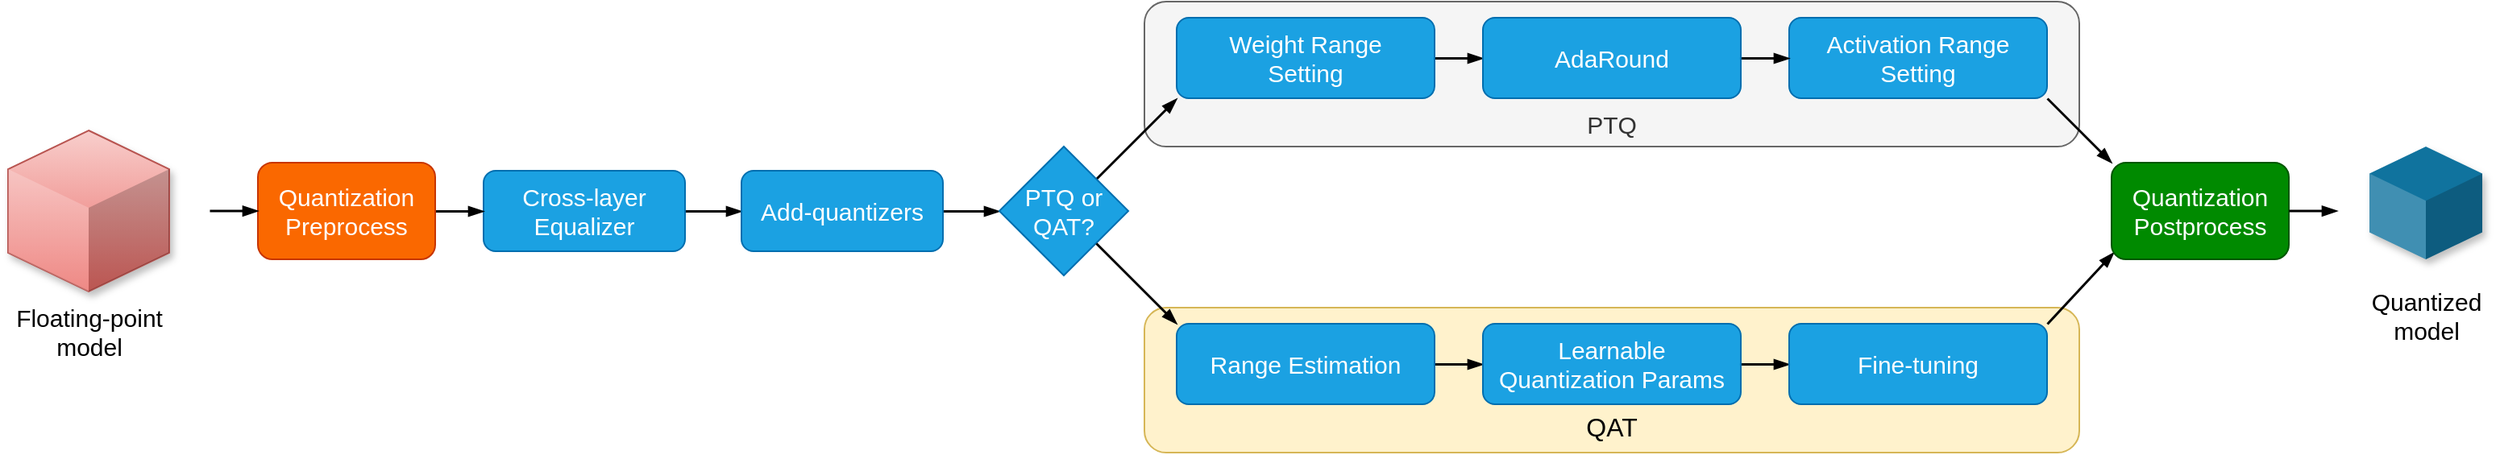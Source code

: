 <mxfile version="24.7.16">
  <diagram name="Page-1" id="y8P5gI3v2mSomhjNhB57">
    <mxGraphModel dx="1671" dy="932" grid="1" gridSize="10" guides="1" tooltips="1" connect="1" arrows="1" fold="1" page="1" pageScale="1" pageWidth="850" pageHeight="1100" math="0" shadow="0">
      <root>
        <mxCell id="0" />
        <mxCell id="1" parent="0" />
        <mxCell id="S3o2DAtOge9YMbi5FA7h-3" value="&lt;div&gt;&lt;br&gt;&lt;/div&gt;&lt;div&gt;&lt;br&gt;&lt;/div&gt;&lt;div&gt;&lt;br&gt;&lt;/div&gt;&lt;div&gt;&lt;br&gt;&lt;/div&gt;&lt;div&gt;&lt;font style=&quot;font-size: 16px;&quot;&gt;QAT&lt;/font&gt;&lt;/div&gt;" style="rounded=1;whiteSpace=wrap;html=1;fillColor=#fff2cc;strokeColor=#d6b656;" vertex="1" parent="1">
          <mxGeometry x="800" y="340" width="580" height="90" as="geometry" />
        </mxCell>
        <mxCell id="S3o2DAtOge9YMbi5FA7h-2" value="&lt;div style=&quot;font-size: 13px;&quot;&gt;&lt;br&gt;&lt;/div&gt;&lt;div style=&quot;font-size: 13px;&quot;&gt;&lt;br&gt;&lt;/div&gt;&lt;div style=&quot;font-size: 13px;&quot;&gt;&lt;br&gt;&lt;/div&gt;&lt;div style=&quot;font-size: 13px;&quot;&gt;&lt;br&gt;&lt;/div&gt;&lt;div style=&quot;&quot;&gt;&lt;font style=&quot;font-size: 15px;&quot;&gt;PTQ&lt;/font&gt;&lt;/div&gt;" style="rounded=1;whiteSpace=wrap;html=1;fillColor=#f5f5f5;fontColor=#333333;strokeColor=#666666;" vertex="1" parent="1">
          <mxGeometry x="800" y="150" width="580" height="90" as="geometry" />
        </mxCell>
        <mxCell id="9OJRtCLrV4LS-GLWhel6-1" value="" style="verticalLabelPosition=bottom;verticalAlign=top;html=1;shape=mxgraph.infographic.shadedCube;isoAngle=15;fillColor=#f8cecc;strokeColor=#b85450;gradientColor=#ea6b66;shadow=1;" parent="1" vertex="1">
          <mxGeometry x="95" y="230" width="100" height="100" as="geometry" />
        </mxCell>
        <mxCell id="9OJRtCLrV4LS-GLWhel6-2" value="&lt;font style=&quot;font-size: 15px;&quot;&gt;Floating-point&lt;br&gt;model&lt;/font&gt;" style="text;html=1;align=center;verticalAlign=middle;resizable=0;points=[];autosize=1;strokeColor=none;fillColor=none;" parent="1" vertex="1">
          <mxGeometry x="90" y="330" width="110" height="50" as="geometry" />
        </mxCell>
        <mxCell id="9OJRtCLrV4LS-GLWhel6-9" style="edgeStyle=orthogonalEdgeStyle;rounded=0;orthogonalLoop=1;jettySize=auto;html=1;strokeColor=default;strokeWidth=1.5;align=center;verticalAlign=middle;fontFamily=Helvetica;fontSize=11;fontColor=default;labelBackgroundColor=default;endArrow=blockThin;endFill=1;" parent="1" source="9OJRtCLrV4LS-GLWhel6-4" target="9OJRtCLrV4LS-GLWhel6-5" edge="1">
          <mxGeometry relative="1" as="geometry" />
        </mxCell>
        <mxCell id="9OJRtCLrV4LS-GLWhel6-4" value="&lt;font style=&quot;font-size: 15px;&quot;&gt;Cross-layer Equalizer&lt;/font&gt;" style="rounded=1;whiteSpace=wrap;html=1;fillColor=#1ba1e2;strokeColor=#006EAF;fontColor=#ffffff;shadow=0;" parent="1" vertex="1">
          <mxGeometry x="390" y="255" width="125" height="50" as="geometry" />
        </mxCell>
        <mxCell id="9OJRtCLrV4LS-GLWhel6-10" style="edgeStyle=orthogonalEdgeStyle;rounded=0;orthogonalLoop=1;jettySize=auto;html=1;entryX=0;entryY=0.5;entryDx=0;entryDy=0;strokeColor=default;strokeWidth=1.5;align=center;verticalAlign=middle;fontFamily=Helvetica;fontSize=11;fontColor=default;labelBackgroundColor=default;endArrow=blockThin;endFill=1;" parent="1" source="9OJRtCLrV4LS-GLWhel6-5" target="9OJRtCLrV4LS-GLWhel6-15" edge="1">
          <mxGeometry relative="1" as="geometry">
            <mxPoint x="710" y="280" as="targetPoint" />
          </mxGeometry>
        </mxCell>
        <mxCell id="9OJRtCLrV4LS-GLWhel6-5" value="&lt;font style=&quot;font-size: 15px;&quot;&gt;Add-quantizers&lt;/font&gt;" style="rounded=1;whiteSpace=wrap;html=1;fillColor=#1ba1e2;strokeColor=#006EAF;fontColor=#ffffff;shadow=0;" parent="1" vertex="1">
          <mxGeometry x="550" y="255" width="125" height="50" as="geometry" />
        </mxCell>
        <mxCell id="9OJRtCLrV4LS-GLWhel6-13" style="edgeStyle=orthogonalEdgeStyle;rounded=0;orthogonalLoop=1;jettySize=auto;html=1;entryX=0;entryY=0.5;entryDx=0;entryDy=0;endArrow=blockThin;endFill=1;strokeWidth=1.5;" parent="1" target="9OJRtCLrV4LS-GLWhel6-4" edge="1">
          <mxGeometry relative="1" as="geometry">
            <mxPoint x="360" y="280" as="sourcePoint" />
            <mxPoint x="400" y="290" as="targetPoint" />
            <Array as="points">
              <mxPoint x="390" y="280" />
              <mxPoint x="390" y="280" />
            </Array>
          </mxGeometry>
        </mxCell>
        <mxCell id="9OJRtCLrV4LS-GLWhel6-19" style="rounded=0;orthogonalLoop=1;jettySize=auto;html=1;exitX=1;exitY=0;exitDx=0;exitDy=0;entryX=0;entryY=1;entryDx=0;entryDy=0;strokeColor=default;strokeWidth=1.5;align=center;verticalAlign=middle;fontFamily=Helvetica;fontSize=11;fontColor=default;labelBackgroundColor=default;endArrow=blockThin;endFill=1;" parent="1" source="9OJRtCLrV4LS-GLWhel6-15" target="9OJRtCLrV4LS-GLWhel6-18" edge="1">
          <mxGeometry relative="1" as="geometry" />
        </mxCell>
        <mxCell id="9OJRtCLrV4LS-GLWhel6-15" value="&lt;font style=&quot;font-size: 15px;&quot;&gt;PTQ or&lt;br&gt;QAT?&lt;/font&gt;" style="rhombus;whiteSpace=wrap;html=1;fillColor=#1ba1e2;strokeColor=#006EAF;fontColor=#ffffff;rounded=1;arcSize=0;shadow=0;" parent="1" vertex="1">
          <mxGeometry x="710" y="240" width="80" height="80" as="geometry" />
        </mxCell>
        <mxCell id="9OJRtCLrV4LS-GLWhel6-24" style="edgeStyle=orthogonalEdgeStyle;rounded=0;orthogonalLoop=1;jettySize=auto;html=1;strokeColor=default;strokeWidth=1.5;align=center;verticalAlign=middle;fontFamily=Helvetica;fontSize=11;fontColor=default;labelBackgroundColor=default;endArrow=blockThin;endFill=1;entryX=0;entryY=0.5;entryDx=0;entryDy=0;" parent="1" source="9OJRtCLrV4LS-GLWhel6-18" target="9OJRtCLrV4LS-GLWhel6-32" edge="1">
          <mxGeometry relative="1" as="geometry">
            <mxPoint x="1010" y="185" as="targetPoint" />
          </mxGeometry>
        </mxCell>
        <mxCell id="9OJRtCLrV4LS-GLWhel6-18" value="&lt;span style=&quot;font-size: 15px;&quot;&gt;Weight Range&lt;br&gt;Setting&lt;/span&gt;" style="rounded=1;whiteSpace=wrap;html=1;fillColor=#1ba1e2;strokeColor=#006EAF;fontColor=#ffffff;shadow=0;" parent="1" vertex="1">
          <mxGeometry x="820" y="160" width="160" height="50" as="geometry" />
        </mxCell>
        <mxCell id="9OJRtCLrV4LS-GLWhel6-30" style="edgeStyle=orthogonalEdgeStyle;rounded=0;orthogonalLoop=1;jettySize=auto;html=1;strokeColor=default;strokeWidth=1.5;align=center;verticalAlign=middle;fontFamily=Helvetica;fontSize=11;fontColor=default;labelBackgroundColor=default;endArrow=blockThin;endFill=1;entryX=0;entryY=0.5;entryDx=0;entryDy=0;" parent="1" source="9OJRtCLrV4LS-GLWhel6-21" target="9OJRtCLrV4LS-GLWhel6-33" edge="1">
          <mxGeometry relative="1" as="geometry">
            <mxPoint x="1010" y="375" as="targetPoint" />
          </mxGeometry>
        </mxCell>
        <mxCell id="9OJRtCLrV4LS-GLWhel6-21" value="&lt;span style=&quot;font-size: 15px;&quot;&gt;Range Estimation&lt;/span&gt;" style="rounded=1;whiteSpace=wrap;html=1;fillColor=#1ba1e2;strokeColor=#006EAF;fontColor=#ffffff;shadow=0;" parent="1" vertex="1">
          <mxGeometry x="820" y="350" width="160" height="50" as="geometry" />
        </mxCell>
        <mxCell id="9OJRtCLrV4LS-GLWhel6-22" style="rounded=0;orthogonalLoop=1;jettySize=auto;html=1;exitX=1;exitY=1;exitDx=0;exitDy=0;entryX=0;entryY=0;entryDx=0;entryDy=0;strokeColor=default;strokeWidth=1.5;align=center;verticalAlign=middle;fontFamily=Helvetica;fontSize=11;fontColor=default;labelBackgroundColor=default;endArrow=blockThin;endFill=1;" parent="1" source="9OJRtCLrV4LS-GLWhel6-15" target="9OJRtCLrV4LS-GLWhel6-21" edge="1">
          <mxGeometry relative="1" as="geometry">
            <mxPoint x="780" y="270" as="sourcePoint" />
            <mxPoint x="840" y="220" as="targetPoint" />
          </mxGeometry>
        </mxCell>
        <mxCell id="9OJRtCLrV4LS-GLWhel6-39" style="rounded=0;orthogonalLoop=1;jettySize=auto;html=1;exitX=1;exitY=1;exitDx=0;exitDy=0;strokeColor=default;strokeWidth=1.5;align=center;verticalAlign=middle;fontFamily=Helvetica;fontSize=11;fontColor=default;labelBackgroundColor=default;endArrow=blockThin;endFill=1;entryX=0;entryY=0;entryDx=0;entryDy=0;" parent="1" source="9OJRtCLrV4LS-GLWhel6-28" target="-ftrnuhdHp0kOxMEL-sh-8" edge="1">
          <mxGeometry relative="1" as="geometry">
            <mxPoint x="1400" y="250" as="targetPoint" />
          </mxGeometry>
        </mxCell>
        <mxCell id="9OJRtCLrV4LS-GLWhel6-28" value="&lt;span style=&quot;font-size: 15px;&quot;&gt;Activation Range&lt;br&gt;Setting&lt;/span&gt;" style="rounded=1;whiteSpace=wrap;html=1;fillColor=#1ba1e2;strokeColor=#006EAF;fontColor=#ffffff;shadow=0;" parent="1" vertex="1">
          <mxGeometry x="1200" y="160" width="160" height="50" as="geometry" />
        </mxCell>
        <mxCell id="9OJRtCLrV4LS-GLWhel6-35" style="edgeStyle=orthogonalEdgeStyle;rounded=0;orthogonalLoop=1;jettySize=auto;html=1;entryX=0;entryY=0.5;entryDx=0;entryDy=0;strokeColor=default;strokeWidth=1.5;align=center;verticalAlign=middle;fontFamily=Helvetica;fontSize=11;fontColor=default;labelBackgroundColor=default;endArrow=blockThin;endFill=1;" parent="1" source="9OJRtCLrV4LS-GLWhel6-32" target="9OJRtCLrV4LS-GLWhel6-28" edge="1">
          <mxGeometry relative="1" as="geometry" />
        </mxCell>
        <mxCell id="9OJRtCLrV4LS-GLWhel6-32" value="&lt;span style=&quot;font-size: 15px;&quot;&gt;AdaRound&lt;/span&gt;" style="rounded=1;whiteSpace=wrap;html=1;fillColor=#1ba1e2;strokeColor=#006EAF;fontColor=#ffffff;shadow=0;" parent="1" vertex="1">
          <mxGeometry x="1010" y="160" width="160" height="50" as="geometry" />
        </mxCell>
        <mxCell id="9OJRtCLrV4LS-GLWhel6-37" style="edgeStyle=orthogonalEdgeStyle;rounded=0;orthogonalLoop=1;jettySize=auto;html=1;entryX=0;entryY=0.5;entryDx=0;entryDy=0;strokeColor=default;strokeWidth=1.5;align=center;verticalAlign=middle;fontFamily=Helvetica;fontSize=11;fontColor=default;labelBackgroundColor=default;endArrow=blockThin;endFill=1;" parent="1" source="9OJRtCLrV4LS-GLWhel6-33" target="9OJRtCLrV4LS-GLWhel6-36" edge="1">
          <mxGeometry relative="1" as="geometry" />
        </mxCell>
        <mxCell id="9OJRtCLrV4LS-GLWhel6-33" value="&lt;span style=&quot;font-size: 15px;&quot;&gt;Learnable&lt;/span&gt;&lt;br style=&quot;font-size: 15px;&quot;&gt;&lt;span style=&quot;font-size: 15px;&quot;&gt;Quantization Params&lt;/span&gt;" style="rounded=1;whiteSpace=wrap;html=1;fillColor=#1ba1e2;strokeColor=#006EAF;fontColor=#ffffff;shadow=0;" parent="1" vertex="1">
          <mxGeometry x="1010" y="350" width="160" height="50" as="geometry" />
        </mxCell>
        <mxCell id="9OJRtCLrV4LS-GLWhel6-40" style="rounded=0;orthogonalLoop=1;jettySize=auto;html=1;exitX=1;exitY=0;exitDx=0;exitDy=0;strokeColor=default;strokeWidth=1.5;align=center;verticalAlign=middle;fontFamily=Helvetica;fontSize=11;fontColor=default;labelBackgroundColor=default;endArrow=blockThin;endFill=1;entryX=0.012;entryY=0.925;entryDx=0;entryDy=0;entryPerimeter=0;" parent="1" source="9OJRtCLrV4LS-GLWhel6-36" target="-ftrnuhdHp0kOxMEL-sh-8" edge="1">
          <mxGeometry relative="1" as="geometry">
            <mxPoint x="1400" y="320" as="targetPoint" />
          </mxGeometry>
        </mxCell>
        <mxCell id="9OJRtCLrV4LS-GLWhel6-36" value="&lt;span style=&quot;font-size: 15px;&quot;&gt;Fine-tuning&lt;/span&gt;" style="rounded=1;whiteSpace=wrap;html=1;fillColor=#1ba1e2;strokeColor=#006EAF;fontColor=#ffffff;shadow=0;" parent="1" vertex="1">
          <mxGeometry x="1200" y="350" width="160" height="50" as="geometry" />
        </mxCell>
        <mxCell id="9OJRtCLrV4LS-GLWhel6-43" value="&lt;span style=&quot;font-size: 15px;&quot;&gt;Quantized&lt;br&gt;model&lt;/span&gt;" style="text;html=1;align=center;verticalAlign=middle;resizable=0;points=[];autosize=1;strokeColor=none;fillColor=none;" parent="1" vertex="1">
          <mxGeometry x="1550" y="320" width="90" height="50" as="geometry" />
        </mxCell>
        <mxCell id="9OJRtCLrV4LS-GLWhel6-45" value="" style="verticalLabelPosition=bottom;verticalAlign=top;html=1;shape=mxgraph.infographic.shadedCube;isoAngle=15;fillColor=#10739E;strokeColor=none;fontFamily=Helvetica;fontSize=11;fontColor=default;labelBackgroundColor=default;shadow=1;" parent="1" vertex="1">
          <mxGeometry x="1560" y="240" width="70" height="70" as="geometry" />
        </mxCell>
        <mxCell id="-ftrnuhdHp0kOxMEL-sh-8" value="&lt;span style=&quot;font-size: 15px;&quot;&gt;Quantization&lt;/span&gt;&lt;br&gt;&lt;span style=&quot;font-size: 15px;&quot;&gt;Postprocess&lt;/span&gt;" style="rounded=1;whiteSpace=wrap;html=1;fillColor=#008a00;strokeColor=#005700;shadow=0;fontColor=#ffffff;" parent="1" vertex="1">
          <mxGeometry x="1400" y="250" width="110" height="60" as="geometry" />
        </mxCell>
        <mxCell id="-ftrnuhdHp0kOxMEL-sh-10" value="&lt;font color=&quot;#ffffff&quot;&gt;&lt;span style=&quot;font-size: 15px;&quot;&gt;Quantization&lt;/span&gt;&lt;br&gt;&lt;span style=&quot;font-size: 15px;&quot;&gt;Preprocess&lt;/span&gt;&lt;/font&gt;" style="rounded=1;whiteSpace=wrap;html=1;fillColor=#fa6800;strokeColor=#C73500;shadow=0;fontColor=#000000;" parent="1" vertex="1">
          <mxGeometry x="250" y="250" width="110" height="60" as="geometry" />
        </mxCell>
        <mxCell id="-ftrnuhdHp0kOxMEL-sh-11" style="edgeStyle=orthogonalEdgeStyle;rounded=0;orthogonalLoop=1;jettySize=auto;html=1;entryX=0;entryY=0.5;entryDx=0;entryDy=0;endArrow=blockThin;endFill=1;strokeWidth=1.5;" parent="1" edge="1">
          <mxGeometry relative="1" as="geometry">
            <mxPoint x="219.98" y="279.79" as="sourcePoint" />
            <mxPoint x="249.98" y="279.79" as="targetPoint" />
            <Array as="points">
              <mxPoint x="249.98" y="279.79" />
              <mxPoint x="249.98" y="279.79" />
            </Array>
          </mxGeometry>
        </mxCell>
        <mxCell id="-ftrnuhdHp0kOxMEL-sh-12" style="edgeStyle=orthogonalEdgeStyle;rounded=0;orthogonalLoop=1;jettySize=auto;html=1;entryX=0;entryY=0.5;entryDx=0;entryDy=0;endArrow=blockThin;endFill=1;strokeWidth=1.5;" parent="1" edge="1">
          <mxGeometry relative="1" as="geometry">
            <mxPoint x="1510" y="279.77" as="sourcePoint" />
            <mxPoint x="1540" y="279.77" as="targetPoint" />
            <Array as="points">
              <mxPoint x="1540" y="279.77" />
              <mxPoint x="1540" y="279.77" />
            </Array>
          </mxGeometry>
        </mxCell>
      </root>
    </mxGraphModel>
  </diagram>
</mxfile>
